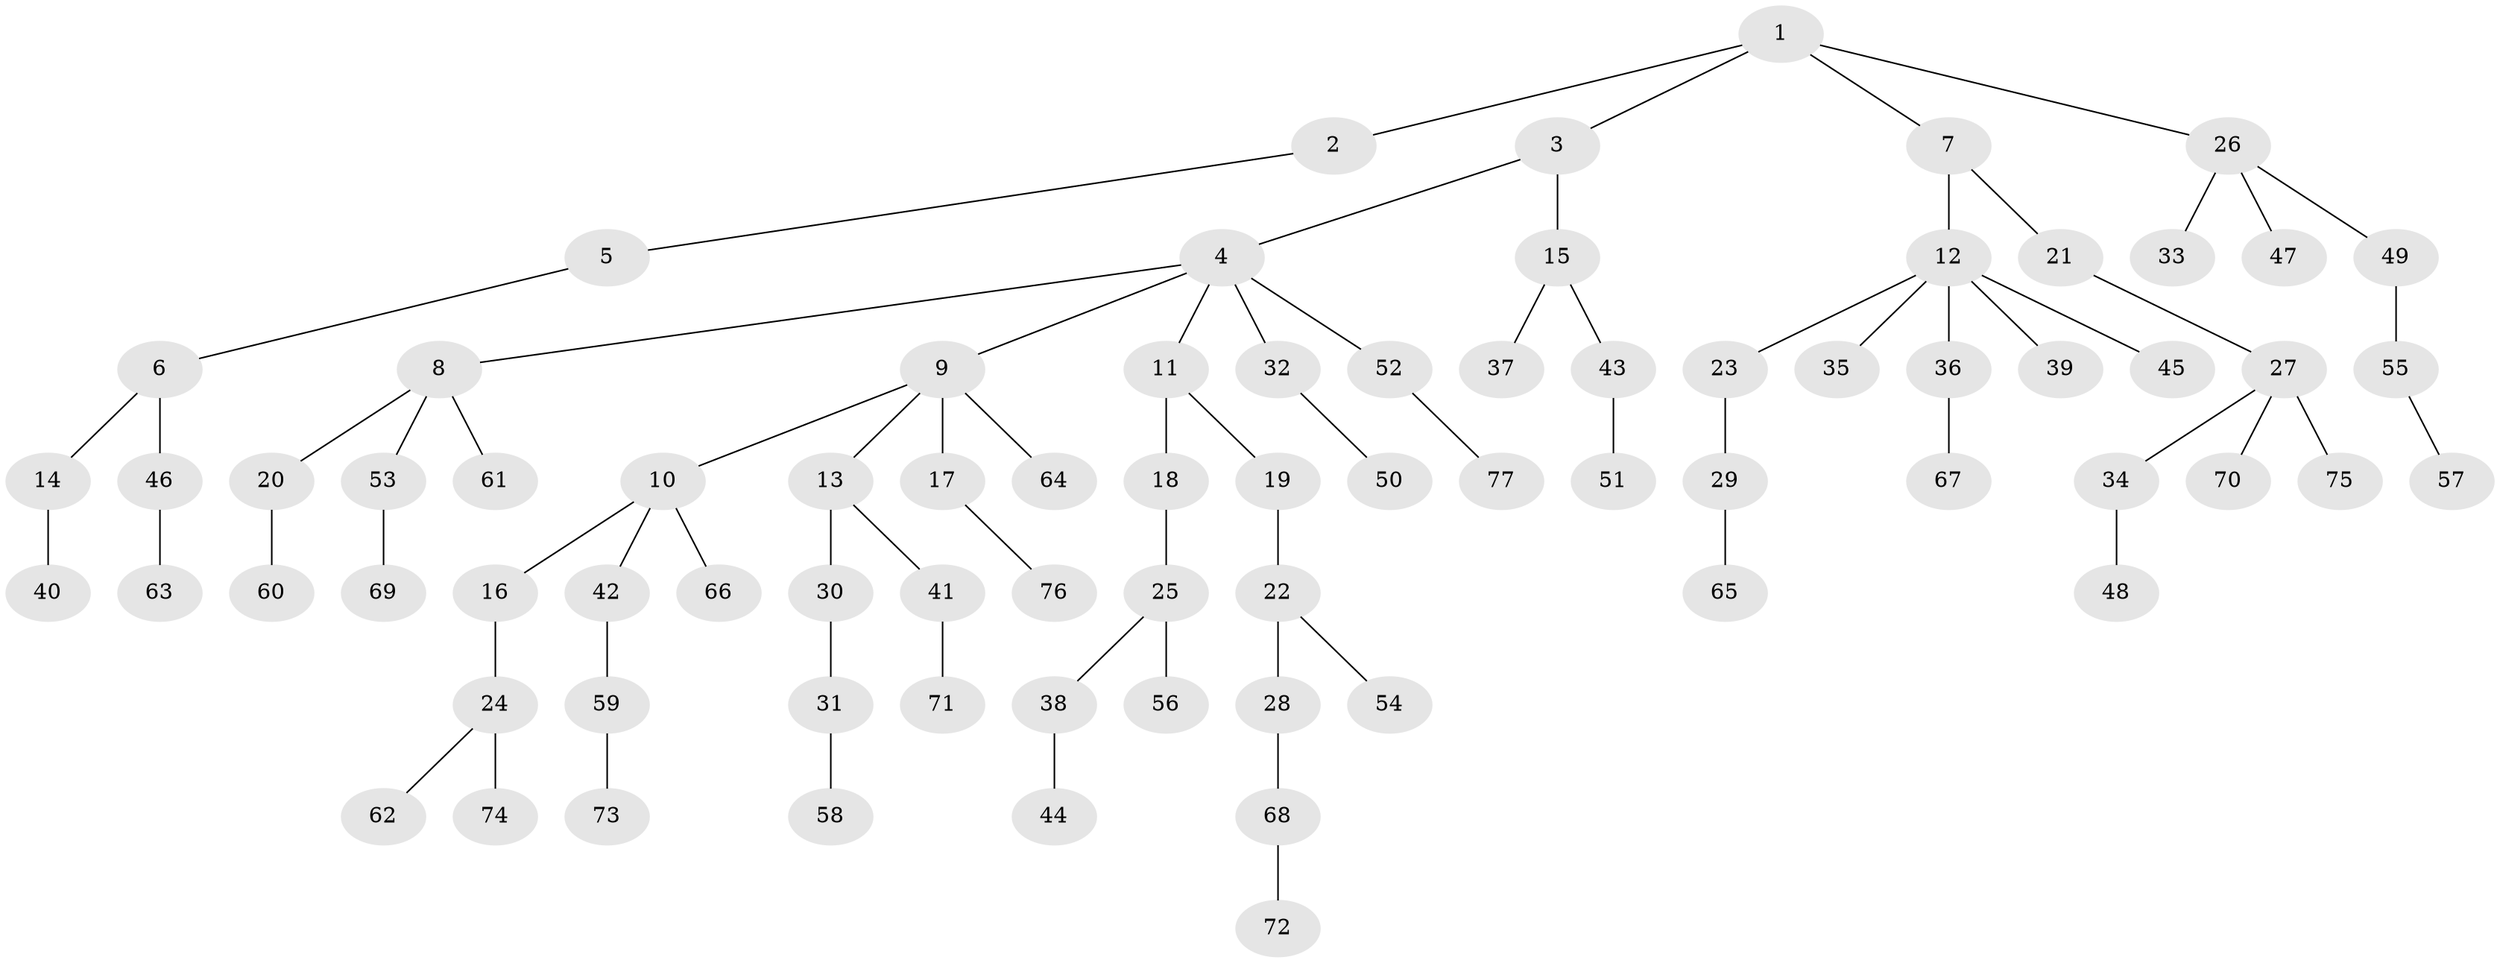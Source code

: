 // coarse degree distribution, {5: 0.04081632653061224, 2: 0.16326530612244897, 7: 0.02040816326530612, 3: 0.08163265306122448, 4: 0.08163265306122448, 6: 0.02040816326530612, 1: 0.5918367346938775}
// Generated by graph-tools (version 1.1) at 2025/52/02/27/25 19:52:12]
// undirected, 77 vertices, 76 edges
graph export_dot {
graph [start="1"]
  node [color=gray90,style=filled];
  1;
  2;
  3;
  4;
  5;
  6;
  7;
  8;
  9;
  10;
  11;
  12;
  13;
  14;
  15;
  16;
  17;
  18;
  19;
  20;
  21;
  22;
  23;
  24;
  25;
  26;
  27;
  28;
  29;
  30;
  31;
  32;
  33;
  34;
  35;
  36;
  37;
  38;
  39;
  40;
  41;
  42;
  43;
  44;
  45;
  46;
  47;
  48;
  49;
  50;
  51;
  52;
  53;
  54;
  55;
  56;
  57;
  58;
  59;
  60;
  61;
  62;
  63;
  64;
  65;
  66;
  67;
  68;
  69;
  70;
  71;
  72;
  73;
  74;
  75;
  76;
  77;
  1 -- 2;
  1 -- 3;
  1 -- 7;
  1 -- 26;
  2 -- 5;
  3 -- 4;
  3 -- 15;
  4 -- 8;
  4 -- 9;
  4 -- 11;
  4 -- 32;
  4 -- 52;
  5 -- 6;
  6 -- 14;
  6 -- 46;
  7 -- 12;
  7 -- 21;
  8 -- 20;
  8 -- 53;
  8 -- 61;
  9 -- 10;
  9 -- 13;
  9 -- 17;
  9 -- 64;
  10 -- 16;
  10 -- 42;
  10 -- 66;
  11 -- 18;
  11 -- 19;
  12 -- 23;
  12 -- 35;
  12 -- 36;
  12 -- 39;
  12 -- 45;
  13 -- 30;
  13 -- 41;
  14 -- 40;
  15 -- 37;
  15 -- 43;
  16 -- 24;
  17 -- 76;
  18 -- 25;
  19 -- 22;
  20 -- 60;
  21 -- 27;
  22 -- 28;
  22 -- 54;
  23 -- 29;
  24 -- 62;
  24 -- 74;
  25 -- 38;
  25 -- 56;
  26 -- 33;
  26 -- 47;
  26 -- 49;
  27 -- 34;
  27 -- 70;
  27 -- 75;
  28 -- 68;
  29 -- 65;
  30 -- 31;
  31 -- 58;
  32 -- 50;
  34 -- 48;
  36 -- 67;
  38 -- 44;
  41 -- 71;
  42 -- 59;
  43 -- 51;
  46 -- 63;
  49 -- 55;
  52 -- 77;
  53 -- 69;
  55 -- 57;
  59 -- 73;
  68 -- 72;
}
